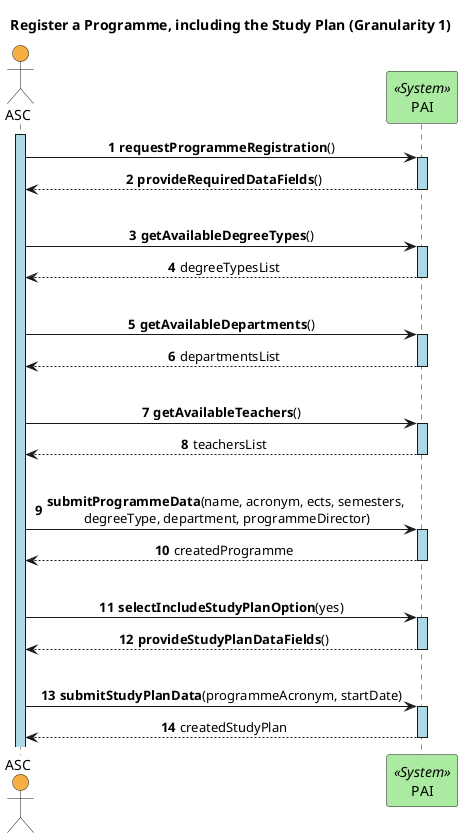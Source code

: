@startuml
title Register a Programme, including the Study Plan (Granularity 1)
skinparam sequenceMessageAlign center
skinparam sequenceLifeLineBackgroundColor lightblue
autonumber

actor ASC #F5B041
participant "PAI" as system <<System>> #ABEBA1

activate ASC
ASC -> system++: **requestProgrammeRegistration**()
system --> ASC--: **provideRequiredDataFields**()
|||
ASC -> system++: **getAvailableDegreeTypes**()
system --> ASC--: degreeTypesList
|||
ASC -> system++: **getAvailableDepartments**()
system --> ASC--: departmentsList
|||
ASC -> system++: **getAvailableTeachers**()
system --> ASC--: teachersList
|||
ASC -> system++: **submitProgrammeData**(name, acronym, ects, semesters, \ndegreeType, department, programmeDirector)
system --> ASC--: createdProgramme
|||
ASC -> system++: **selectIncludeStudyPlanOption**(yes)
system --> ASC--: **provideStudyPlanDataFields**()
|||
ASC -> system++: **submitStudyPlanData**(programmeAcronym, startDate)
system --> ASC--: createdStudyPlan
@enduml